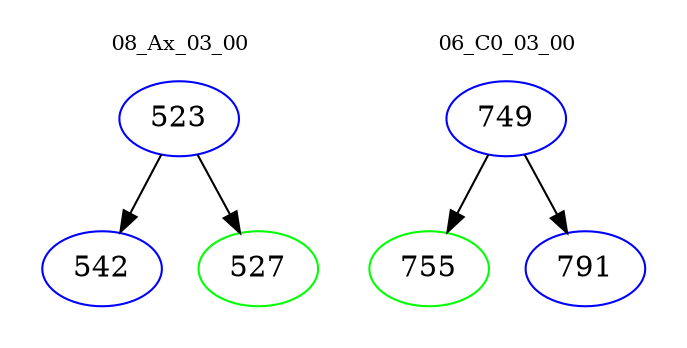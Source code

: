 digraph{
subgraph cluster_0 {
color = white
label = "08_Ax_03_00";
fontsize=10;
T0_523 [label="523", color="blue"]
T0_523 -> T0_542 [color="black"]
T0_542 [label="542", color="blue"]
T0_523 -> T0_527 [color="black"]
T0_527 [label="527", color="green"]
}
subgraph cluster_1 {
color = white
label = "06_C0_03_00";
fontsize=10;
T1_749 [label="749", color="blue"]
T1_749 -> T1_755 [color="black"]
T1_755 [label="755", color="green"]
T1_749 -> T1_791 [color="black"]
T1_791 [label="791", color="blue"]
}
}
